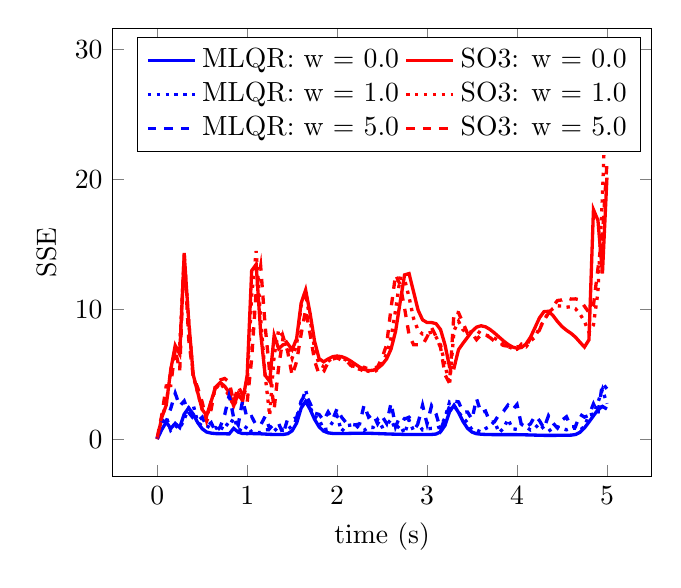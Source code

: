 \begin{tikzpicture}
\begin{axis}[ylabel={SSE}, xlabel={time (s)}, legend style={anchor={north east}, legend columns={2}}]
    \addplot[color={blue}, style={solid}, very thick]
        coordinates {
            (0.0,0.004)
            (0.05,0.728)
            (0.1,1.316)
            (0.15,0.825)
            (0.2,1.215)
            (0.25,0.898)
            (0.3,1.932)
            (0.35,2.401)
            (0.4,1.928)
            (0.45,1.277)
            (0.5,0.799)
            (0.55,0.546)
            (0.6,0.466)
            (0.65,0.43)
            (0.7,0.423)
            (0.75,0.413)
            (0.8,0.408)
            (0.85,0.831)
            (0.9,0.542)
            (0.95,0.432)
            (1.0,0.43)
            (1.05,0.432)
            (1.1,0.426)
            (1.15,0.412)
            (1.2,0.393)
            (1.25,0.374)
            (1.3,0.36)
            (1.35,0.355)
            (1.4,0.362)
            (1.45,0.418)
            (1.5,0.647)
            (1.55,1.241)
            (1.6,2.388)
            (1.65,2.911)
            (1.7,2.288)
            (1.75,1.523)
            (1.8,0.947)
            (1.85,0.621)
            (1.9,0.488)
            (1.95,0.444)
            (2.0,0.431)
            (2.05,0.432)
            (2.1,0.439)
            (2.15,0.448)
            (2.2,0.457)
            (2.25,0.462)
            (2.3,0.462)
            (2.35,0.455)
            (2.4,0.445)
            (2.45,0.432)
            (2.5,0.418)
            (2.55,0.405)
            (2.6,0.393)
            (2.65,0.383)
            (2.7,0.375)
            (2.75,0.367)
            (2.8,0.361)
            (2.85,0.357)
            (2.9,0.355)
            (2.95,0.357)
            (3.0,0.359)
            (3.05,0.364)
            (3.1,0.396)
            (3.15,0.563)
            (3.2,1.063)
            (3.25,2.108)
            (3.3,2.613)
            (3.35,2.054)
            (3.4,1.359)
            (3.45,0.837)
            (3.5,0.542)
            (3.55,0.421)
            (3.6,0.382)
            (3.65,0.365)
            (3.7,0.355)
            (3.75,0.351)
            (3.8,0.35)
            (3.85,0.352)
            (3.9,0.353)
            (3.95,0.352)
            (4.0,0.348)
            (4.05,0.342)
            (4.1,0.333)
            (4.15,0.324)
            (4.2,0.313)
            (4.25,0.303)
            (4.3,0.295)
            (4.35,0.291)
            (4.4,0.292)
            (4.45,0.297)
            (4.5,0.303)
            (4.55,0.307)
            (4.6,0.31)
            (4.65,0.357)
            (4.7,0.529)
            (4.75,0.864)
            (4.8,1.319)
            (4.85,1.8)
            (4.9,2.263)
            (4.95,2.524)
            (5.0,2.321)
        }
        ;
    \addplot[color={red}, style={solid}, very thick]
        coordinates {
            (0.0,3.389e-18)
            (0.05,1.658)
            (0.1,2.617)
            (0.15,5.333)
            (0.2,7.217)
            (0.25,6.556)
            (0.3,14.275)
            (0.35,9.081)
            (0.4,4.974)
            (0.45,3.596)
            (0.5,2.283)
            (0.55,1.814)
            (0.6,2.935)
            (0.65,4.021)
            (0.7,4.365)
            (0.75,4.076)
            (0.8,3.59)
            (0.85,2.57)
            (0.9,3.5)
            (0.95,2.945)
            (1.0,4.911)
            (1.05,12.974)
            (1.1,13.455)
            (1.15,8.204)
            (1.2,4.913)
            (1.25,4.455)
            (1.3,7.999)
            (1.35,6.965)
            (1.4,7.275)
            (1.45,7.355)
            (1.5,6.888)
            (1.55,7.739)
            (1.6,10.474)
            (1.65,11.492)
            (1.7,9.671)
            (1.75,7.518)
            (1.8,6.196)
            (1.85,5.959)
            (1.9,6.176)
            (1.95,6.351)
            (2.0,6.399)
            (2.05,6.352)
            (2.1,6.221)
            (2.15,6.022)
            (2.2,5.785)
            (2.25,5.553)
            (2.3,5.372)
            (2.35,5.28)
            (2.4,5.305)
            (2.45,5.455)
            (2.5,5.736)
            (2.55,6.178)
            (2.6,6.945)
            (2.65,8.3)
            (2.7,10.508)
            (2.75,12.648)
            (2.8,12.748)
            (2.85,11.351)
            (2.9,9.942)
            (2.95,9.186)
            (3.0,8.982)
            (3.05,8.981)
            (3.1,8.892)
            (3.15,8.44)
            (3.2,7.254)
            (3.25,5.569)
            (3.3,5.495)
            (3.35,6.896)
            (3.4,7.384)
            (3.45,7.843)
            (3.5,8.305)
            (3.55,8.625)
            (3.6,8.731)
            (3.65,8.651)
            (3.7,8.447)
            (3.75,8.174)
            (3.8,7.869)
            (3.85,7.566)
            (3.9,7.296)
            (3.95,7.095)
            (4.0,7.001)
            (4.05,7.059)
            (4.1,7.327)
            (4.15,7.849)
            (4.2,8.587)
            (4.25,9.343)
            (4.3,9.818)
            (4.35,9.846)
            (4.4,9.519)
            (4.45,9.064)
            (4.5,8.673)
            (4.55,8.388)
            (4.6,8.155)
            (4.65,7.857)
            (4.7,7.466)
            (4.75,7.093)
            (4.8,7.646)
            (4.85,17.672)
            (4.9,16.847)
            (4.95,12.762)
            (5.0,20.138)
        }
        ;
    \addplot[color={blue}, style={dotted}, very thick]
        coordinates {
            (0.0,0.033)
            (0.05,1.366)
            (0.1,1.712)
            (0.15,0.689)
            (0.2,1.037)
            (0.25,0.815)
            (0.3,1.522)
            (0.35,2.427)
            (0.4,2.631)
            (0.45,1.289)
            (0.5,1.018)
            (0.55,1.039)
            (0.6,0.806)
            (0.65,0.892)
            (0.7,0.611)
            (0.75,1.257)
            (0.8,0.992)
            (0.85,1.649)
            (0.9,0.811)
            (0.95,0.553)
            (1.0,1.031)
            (1.05,0.548)
            (1.1,0.511)
            (1.15,0.505)
            (1.2,0.721)
            (1.25,0.73)
            (1.3,0.618)
            (1.35,0.957)
            (1.4,0.676)
            (1.45,0.726)
            (1.5,1.04)
            (1.55,1.497)
            (1.6,2.722)
            (1.65,3.79)
            (1.7,2.432)
            (1.75,1.766)
            (1.8,1.527)
            (1.85,0.724)
            (1.9,0.788)
            (1.95,1.311)
            (2.0,1.766)
            (2.05,0.602)
            (2.1,1.026)
            (2.15,1.088)
            (2.2,1.14)
            (2.25,0.804)
            (2.3,0.674)
            (2.35,0.924)
            (2.4,0.899)
            (2.45,1.507)
            (2.5,0.949)
            (2.55,1.109)
            (2.6,1.517)
            (2.65,0.741)
            (2.7,1.086)
            (2.75,0.428)
            (2.8,1.471)
            (2.85,0.648)
            (2.9,1.188)
            (2.95,0.711)
            (3.0,0.798)
            (3.05,0.83)
            (3.1,0.835)
            (3.15,0.96)
            (3.2,1.659)
            (3.25,2.847)
            (3.3,2.578)
            (3.35,2.071)
            (3.4,1.647)
            (3.45,1.259)
            (3.5,0.715)
            (3.55,0.701)
            (3.6,0.557)
            (3.65,0.814)
            (3.7,0.994)
            (3.75,1.381)
            (3.8,0.503)
            (3.85,0.827)
            (3.9,1.543)
            (3.95,0.793)
            (4.0,0.761)
            (4.05,1.138)
            (4.1,0.956)
            (4.15,0.703)
            (4.2,0.853)
            (4.25,1.198)
            (4.3,0.784)
            (4.35,0.605)
            (4.4,0.857)
            (4.45,0.958)
            (4.5,0.822)
            (4.55,0.722)
            (4.6,0.852)
            (4.65,0.844)
            (4.7,0.677)
            (4.75,0.99)
            (4.8,1.854)
            (4.85,1.938)
            (4.9,2.837)
            (4.95,3.83)
            (5.0,2.728)
        }
        ;
    \addplot[color={red}, style={dotted}, very thick]
        coordinates {
            (0.0,0.028)
            (0.05,1.67)
            (0.1,2.712)
            (0.15,5.32)
            (0.2,6.823)
            (0.25,7.15)
            (0.3,14.017)
            (0.35,9.121)
            (0.4,4.892)
            (0.45,3.569)
            (0.5,2.278)
            (0.55,1.632)
            (0.6,2.936)
            (0.65,3.86)
            (0.7,4.339)
            (0.75,3.86)
            (0.8,3.336)
            (0.85,2.561)
            (0.9,3.255)
            (0.95,3.149)
            (1.0,4.219)
            (1.05,11.02)
            (1.1,14.483)
            (1.15,9.285)
            (1.2,4.923)
            (1.25,1.819)
            (1.3,6.429)
            (1.35,8.42)
            (1.4,7.899)
            (1.45,7.317)
            (1.5,6.233)
            (1.55,7.267)
            (1.6,10.29)
            (1.65,11.163)
            (1.7,9.213)
            (1.75,6.952)
            (1.8,5.748)
            (1.85,5.596)
            (1.9,5.988)
            (1.95,6.25)
            (2.0,6.38)
            (2.05,6.265)
            (2.1,6.092)
            (2.15,5.701)
            (2.2,5.449)
            (2.25,5.383)
            (2.3,5.281)
            (2.35,5.23)
            (2.4,5.116)
            (2.45,5.364)
            (2.5,5.835)
            (2.55,6.558)
            (2.6,7.814)
            (2.65,9.918)
            (2.7,12.395)
            (2.75,12.321)
            (2.8,10.926)
            (2.85,9.297)
            (2.9,8.383)
            (2.95,8.094)
            (3.0,8.133)
            (3.05,8.234)
            (3.1,7.862)
            (3.15,7.263)
            (3.2,5.706)
            (3.25,4.183)
            (3.3,8.352)
            (3.35,9.074)
            (3.4,8.416)
            (3.45,8.166)
            (3.5,8.293)
            (3.55,8.376)
            (3.6,8.122)
            (3.65,8.019)
            (3.7,7.929)
            (3.75,7.777)
            (3.8,7.572)
            (3.85,7.225)
            (3.9,7.141)
            (3.95,6.974)
            (4.0,7.115)
            (4.05,7.12)
            (4.1,7.108)
            (4.15,7.547)
            (4.2,7.861)
            (4.25,8.565)
            (4.3,9.133)
            (4.35,9.735)
            (4.4,10.062)
            (4.45,10.269)
            (4.5,10.245)
            (4.55,10.159)
            (4.6,10.203)
            (4.65,10.043)
            (4.7,9.64)
            (4.75,9.07)
            (4.8,8.224)
            (4.85,8.794)
            (4.9,11.319)
            (4.95,18.705)
            (5.0,28.762)
        }
        ;
    \addplot[color={blue}, style={dashed}, very thick]
        coordinates {
            (0.0,0.082)
            (0.05,1.371)
            (0.1,1.383)
            (0.15,2.359)
            (0.2,3.532)
            (0.25,2.556)
            (0.3,2.942)
            (0.35,2.053)
            (0.4,1.622)
            (0.45,1.36)
            (0.5,1.695)
            (0.55,0.981)
            (0.6,1.272)
            (0.65,0.534)
            (0.7,0.941)
            (0.75,1.88)
            (0.8,3.373)
            (0.85,1.653)
            (0.9,1.093)
            (0.95,3.01)
            (1.0,1.572)
            (1.05,1.736)
            (1.1,1.079)
            (1.15,1.091)
            (1.2,1.753)
            (1.25,0.821)
            (1.3,1.203)
            (1.35,1.21)
            (1.4,0.398)
            (1.45,1.564)
            (1.5,1.496)
            (1.55,1.667)
            (1.6,2.936)
            (1.65,3.462)
            (1.7,2.753)
            (1.75,2.004)
            (1.8,1.904)
            (1.85,1.437)
            (1.9,2.097)
            (1.95,1.507)
            (2.0,2.359)
            (2.05,1.693)
            (2.1,1.264)
            (2.15,1.16)
            (2.2,1.098)
            (2.25,1.168)
            (2.3,2.63)
            (2.35,1.699)
            (2.4,1.948)
            (2.45,1.179)
            (2.5,1.763)
            (2.55,1.213)
            (2.6,2.786)
            (2.65,0.959)
            (2.7,1.783)
            (2.75,1.551)
            (2.8,1.689)
            (2.85,1.273)
            (2.9,1.234)
            (2.95,2.61)
            (3.0,1.187)
            (3.05,2.568)
            (3.1,1.946)
            (3.15,0.743)
            (3.2,1.614)
            (3.25,2.52)
            (3.3,2.926)
            (3.35,2.871)
            (3.4,2.085)
            (3.45,2.095)
            (3.5,1.524)
            (3.55,3.132)
            (3.6,2.022)
            (3.65,2.167)
            (3.7,1.29)
            (3.75,1.343)
            (3.8,1.898)
            (3.85,2.148)
            (3.9,2.621)
            (3.95,2.26)
            (4.0,2.67)
            (4.05,1.072)
            (4.1,0.945)
            (4.15,1.178)
            (4.2,1.799)
            (4.25,1.428)
            (4.3,0.835)
            (4.35,1.802)
            (4.4,1.233)
            (4.45,0.862)
            (4.5,1.459)
            (4.55,1.726)
            (4.6,0.951)
            (4.65,0.971)
            (4.7,1.912)
            (4.75,1.701)
            (4.8,1.834)
            (4.85,2.714)
            (4.9,1.957)
            (4.95,4.298)
            (5.0,3.879)
        }
        ;
    \addplot[color={red}, style={dashed}, very thick]
        coordinates {
            (0.0,0.124)
            (0.05,1.832)
            (0.1,4.103)
            (0.15,4.128)
            (0.2,6.93)
            (0.25,5.26)
            (0.3,14.335)
            (0.35,7.686)
            (0.4,4.864)
            (0.45,3.956)
            (0.5,2.841)
            (0.55,1.395)
            (0.6,2.299)
            (0.65,4.285)
            (0.7,4.556)
            (0.75,4.671)
            (0.8,4.397)
            (0.85,2.866)
            (0.9,4.059)
            (0.95,3.421)
            (1.0,2.834)
            (1.05,6.195)
            (1.1,11.394)
            (1.15,13.331)
            (1.2,8.694)
            (1.25,5.169)
            (1.3,2.305)
            (1.35,5.563)
            (1.4,7.877)
            (1.45,6.76)
            (1.5,4.904)
            (1.55,5.983)
            (1.6,8.09)
            (1.65,9.97)
            (1.7,8.08)
            (1.75,6.025)
            (1.8,4.983)
            (1.85,5.203)
            (1.9,5.912)
            (1.95,6.163)
            (2.0,6.264)
            (2.05,6.075)
            (2.1,6.073)
            (2.15,5.699)
            (2.2,5.587)
            (2.25,5.196)
            (2.3,5.531)
            (2.35,5.402)
            (2.4,5.46)
            (2.45,5.566)
            (2.5,6.272)
            (2.55,7.253)
            (2.6,10.101)
            (2.65,12.664)
            (2.7,11.902)
            (2.75,10.093)
            (2.8,8.029)
            (2.85,7.272)
            (2.9,7.268)
            (2.95,7.247)
            (3.0,7.872)
            (3.05,8.594)
            (3.1,7.9)
            (3.15,7.05)
            (3.2,4.954)
            (3.25,4.313)
            (3.3,9.82)
            (3.35,9.737)
            (3.4,8.945)
            (3.45,8.146)
            (3.5,8.163)
            (3.55,7.662)
            (3.6,8.033)
            (3.65,8.022)
            (3.7,7.826)
            (3.75,7.538)
            (3.8,7.392)
            (3.85,7.212)
            (3.9,7.162)
            (3.95,6.864)
            (4.0,6.919)
            (4.05,7.318)
            (4.1,7.147)
            (4.15,7.752)
            (4.2,7.823)
            (4.25,8.405)
            (4.3,9.238)
            (4.35,9.679)
            (4.4,10.229)
            (4.45,10.675)
            (4.5,10.719)
            (4.55,10.901)
            (4.6,10.785)
            (4.65,10.801)
            (4.7,10.723)
            (4.75,10.239)
            (4.8,9.756)
            (4.85,10.291)
            (4.9,13.135)
            (4.95,15.708)
            (5.0,21.242)
        }
        ;
    \legend{{MLQR: w = 0.0},{SO3: w = 0.0},{MLQR: w = 1.0},{SO3: w = 1.0},{MLQR: w = 5.0},{SO3: w = 5.0}}
\end{axis}
\end{tikzpicture}
